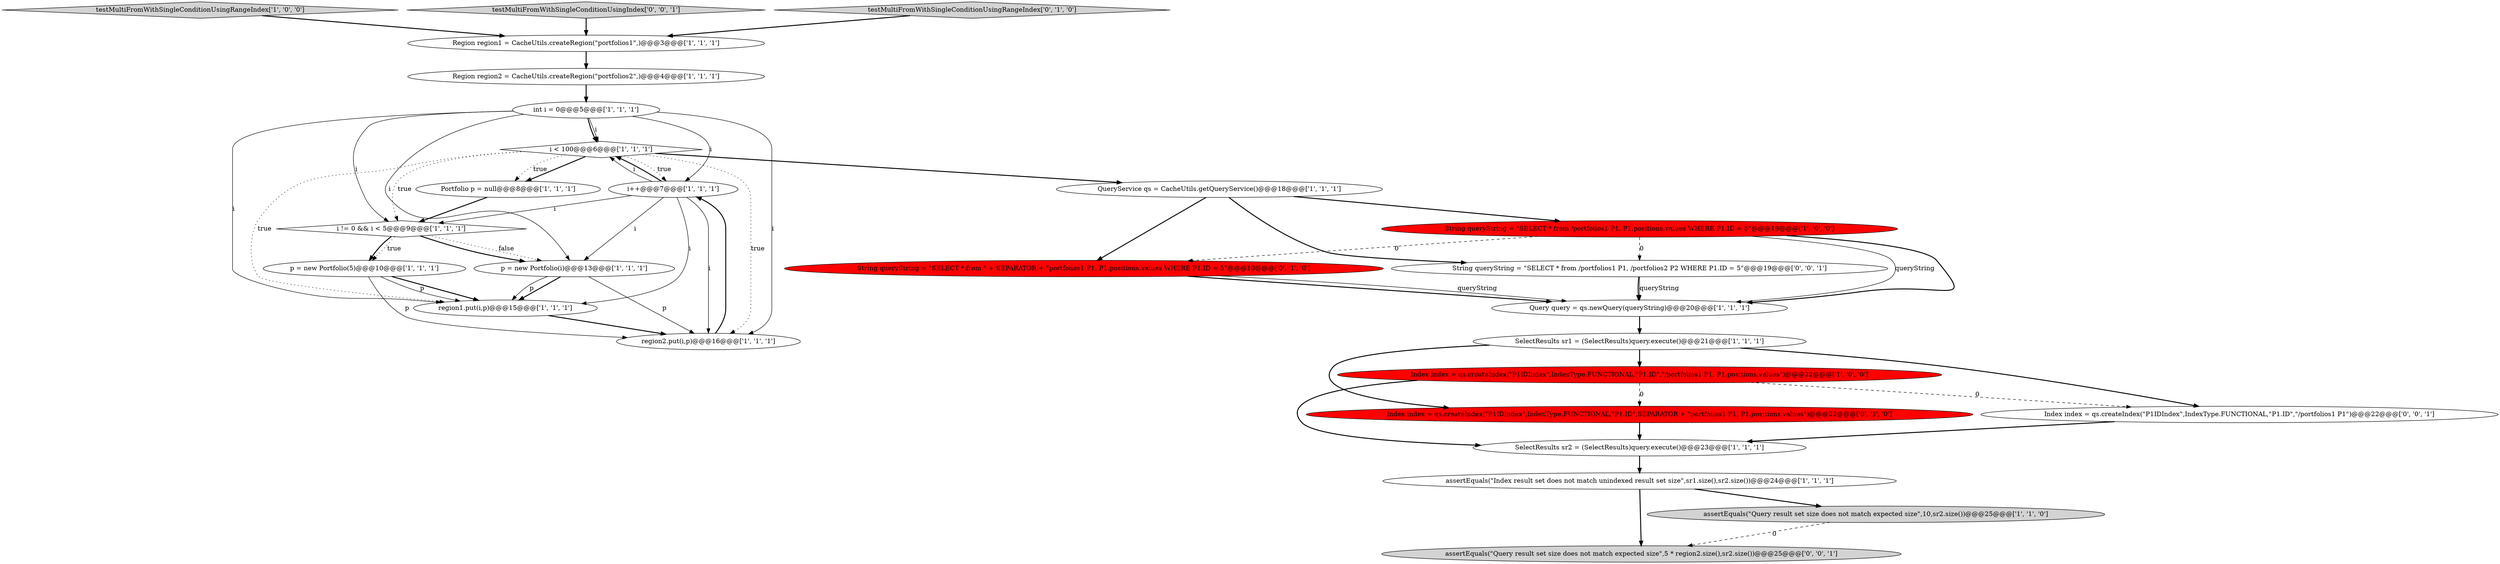 digraph {
9 [style = filled, label = "i < 100@@@6@@@['1', '1', '1']", fillcolor = white, shape = diamond image = "AAA0AAABBB1BBB"];
6 [style = filled, label = "p = new Portfolio(5)@@@10@@@['1', '1', '1']", fillcolor = white, shape = ellipse image = "AAA0AAABBB1BBB"];
0 [style = filled, label = "i++@@@7@@@['1', '1', '1']", fillcolor = white, shape = ellipse image = "AAA0AAABBB1BBB"];
14 [style = filled, label = "SelectResults sr2 = (SelectResults)query.execute()@@@23@@@['1', '1', '1']", fillcolor = white, shape = ellipse image = "AAA0AAABBB1BBB"];
4 [style = filled, label = "String queryString = \"SELECT * from /portfolios1 P1, P1.positions.values WHERE P1.ID = 5\"@@@19@@@['1', '0', '0']", fillcolor = red, shape = ellipse image = "AAA1AAABBB1BBB"];
19 [style = filled, label = "testMultiFromWithSingleConditionUsingRangeIndex['1', '0', '0']", fillcolor = lightgray, shape = diamond image = "AAA0AAABBB1BBB"];
23 [style = filled, label = "Index index = qs.createIndex(\"P1IDIndex\",IndexType.FUNCTIONAL,\"P1.ID\",\"/portfolios1 P1\")@@@22@@@['0', '0', '1']", fillcolor = white, shape = ellipse image = "AAA0AAABBB3BBB"];
5 [style = filled, label = "Query query = qs.newQuery(queryString)@@@20@@@['1', '1', '1']", fillcolor = white, shape = ellipse image = "AAA0AAABBB1BBB"];
26 [style = filled, label = "testMultiFromWithSingleConditionUsingIndex['0', '0', '1']", fillcolor = lightgray, shape = diamond image = "AAA0AAABBB3BBB"];
25 [style = filled, label = "String queryString = \"SELECT * from /portfolios1 P1, /portfolios2 P2 WHERE P1.ID = 5\"@@@19@@@['0', '0', '1']", fillcolor = white, shape = ellipse image = "AAA0AAABBB3BBB"];
24 [style = filled, label = "assertEquals(\"Query result set size does not match expected size\",5 * region2.size(),sr2.size())@@@25@@@['0', '0', '1']", fillcolor = lightgray, shape = ellipse image = "AAA0AAABBB3BBB"];
1 [style = filled, label = "region2.put(i,p)@@@16@@@['1', '1', '1']", fillcolor = white, shape = ellipse image = "AAA0AAABBB1BBB"];
8 [style = filled, label = "Index index = qs.createIndex(\"P1IDIndex\",IndexType.FUNCTIONAL,\"P1.ID\",\"/portfolios1 P1, P1.positions.values\")@@@22@@@['1', '0', '0']", fillcolor = red, shape = ellipse image = "AAA1AAABBB1BBB"];
11 [style = filled, label = "i != 0 && i < 5@@@9@@@['1', '1', '1']", fillcolor = white, shape = diamond image = "AAA0AAABBB1BBB"];
15 [style = filled, label = "SelectResults sr1 = (SelectResults)query.execute()@@@21@@@['1', '1', '1']", fillcolor = white, shape = ellipse image = "AAA0AAABBB1BBB"];
13 [style = filled, label = "assertEquals(\"Index result set does not match unindexed result set size\",sr1.size(),sr2.size())@@@24@@@['1', '1', '1']", fillcolor = white, shape = ellipse image = "AAA0AAABBB1BBB"];
3 [style = filled, label = "region1.put(i,p)@@@15@@@['1', '1', '1']", fillcolor = white, shape = ellipse image = "AAA0AAABBB1BBB"];
21 [style = filled, label = "testMultiFromWithSingleConditionUsingRangeIndex['0', '1', '0']", fillcolor = lightgray, shape = diamond image = "AAA0AAABBB2BBB"];
18 [style = filled, label = "p = new Portfolio(i)@@@13@@@['1', '1', '1']", fillcolor = white, shape = ellipse image = "AAA0AAABBB1BBB"];
22 [style = filled, label = "String queryString = \"SELECT * from \" + SEPARATOR + \"portfolios1 P1, P1.positions.values WHERE P1.ID = 5\"@@@19@@@['0', '1', '0']", fillcolor = red, shape = ellipse image = "AAA1AAABBB2BBB"];
7 [style = filled, label = "Region region1 = CacheUtils.createRegion(\"portfolios1\",)@@@3@@@['1', '1', '1']", fillcolor = white, shape = ellipse image = "AAA0AAABBB1BBB"];
12 [style = filled, label = "QueryService qs = CacheUtils.getQueryService()@@@18@@@['1', '1', '1']", fillcolor = white, shape = ellipse image = "AAA0AAABBB1BBB"];
16 [style = filled, label = "assertEquals(\"Query result set size does not match expected size\",10,sr2.size())@@@25@@@['1', '1', '0']", fillcolor = lightgray, shape = ellipse image = "AAA0AAABBB1BBB"];
17 [style = filled, label = "Region region2 = CacheUtils.createRegion(\"portfolios2\",)@@@4@@@['1', '1', '1']", fillcolor = white, shape = ellipse image = "AAA0AAABBB1BBB"];
20 [style = filled, label = "Index index = qs.createIndex(\"P1IDIndex\",IndexType.FUNCTIONAL,\"P1.ID\",SEPARATOR + \"portfolios1 P1, P1.positions.values\")@@@22@@@['0', '1', '0']", fillcolor = red, shape = ellipse image = "AAA1AAABBB2BBB"];
10 [style = filled, label = "Portfolio p = null@@@8@@@['1', '1', '1']", fillcolor = white, shape = ellipse image = "AAA0AAABBB1BBB"];
2 [style = filled, label = "int i = 0@@@5@@@['1', '1', '1']", fillcolor = white, shape = ellipse image = "AAA0AAABBB1BBB"];
0->9 [style = solid, label="i"];
6->3 [style = bold, label=""];
15->23 [style = bold, label=""];
18->3 [style = bold, label=""];
2->9 [style = solid, label="i"];
0->9 [style = bold, label=""];
18->1 [style = solid, label="p"];
9->0 [style = dotted, label="true"];
7->17 [style = bold, label=""];
13->24 [style = bold, label=""];
26->7 [style = bold, label=""];
0->18 [style = solid, label="i"];
3->1 [style = bold, label=""];
11->18 [style = dotted, label="false"];
16->24 [style = dashed, label="0"];
0->1 [style = solid, label="i"];
9->11 [style = dotted, label="true"];
11->6 [style = bold, label=""];
8->20 [style = dashed, label="0"];
6->3 [style = solid, label="p"];
8->14 [style = bold, label=""];
5->15 [style = bold, label=""];
20->14 [style = bold, label=""];
18->3 [style = solid, label="p"];
1->0 [style = bold, label=""];
2->9 [style = bold, label=""];
9->10 [style = bold, label=""];
4->22 [style = dashed, label="0"];
2->18 [style = solid, label="i"];
22->5 [style = bold, label=""];
13->16 [style = bold, label=""];
2->3 [style = solid, label="i"];
11->18 [style = bold, label=""];
23->14 [style = bold, label=""];
4->25 [style = dashed, label="0"];
6->1 [style = solid, label="p"];
4->5 [style = solid, label="queryString"];
2->11 [style = solid, label="i"];
17->2 [style = bold, label=""];
12->4 [style = bold, label=""];
22->5 [style = solid, label="queryString"];
11->6 [style = dotted, label="true"];
15->20 [style = bold, label=""];
12->25 [style = bold, label=""];
2->1 [style = solid, label="i"];
0->11 [style = solid, label="i"];
0->3 [style = solid, label="i"];
9->1 [style = dotted, label="true"];
2->0 [style = solid, label="i"];
21->7 [style = bold, label=""];
25->5 [style = bold, label=""];
9->12 [style = bold, label=""];
14->13 [style = bold, label=""];
25->5 [style = solid, label="queryString"];
9->3 [style = dotted, label="true"];
9->10 [style = dotted, label="true"];
4->5 [style = bold, label=""];
19->7 [style = bold, label=""];
15->8 [style = bold, label=""];
12->22 [style = bold, label=""];
8->23 [style = dashed, label="0"];
10->11 [style = bold, label=""];
}
